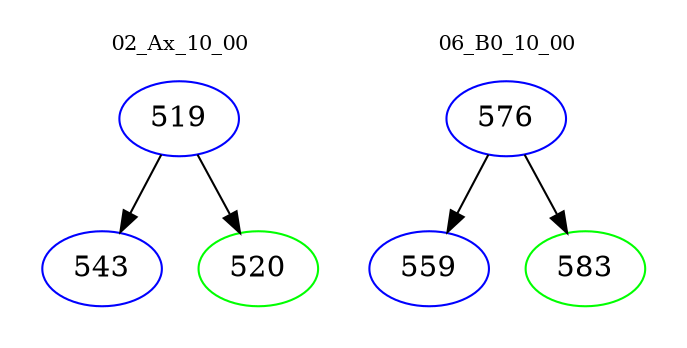 digraph{
subgraph cluster_0 {
color = white
label = "02_Ax_10_00";
fontsize=10;
T0_519 [label="519", color="blue"]
T0_519 -> T0_543 [color="black"]
T0_543 [label="543", color="blue"]
T0_519 -> T0_520 [color="black"]
T0_520 [label="520", color="green"]
}
subgraph cluster_1 {
color = white
label = "06_B0_10_00";
fontsize=10;
T1_576 [label="576", color="blue"]
T1_576 -> T1_559 [color="black"]
T1_559 [label="559", color="blue"]
T1_576 -> T1_583 [color="black"]
T1_583 [label="583", color="green"]
}
}
